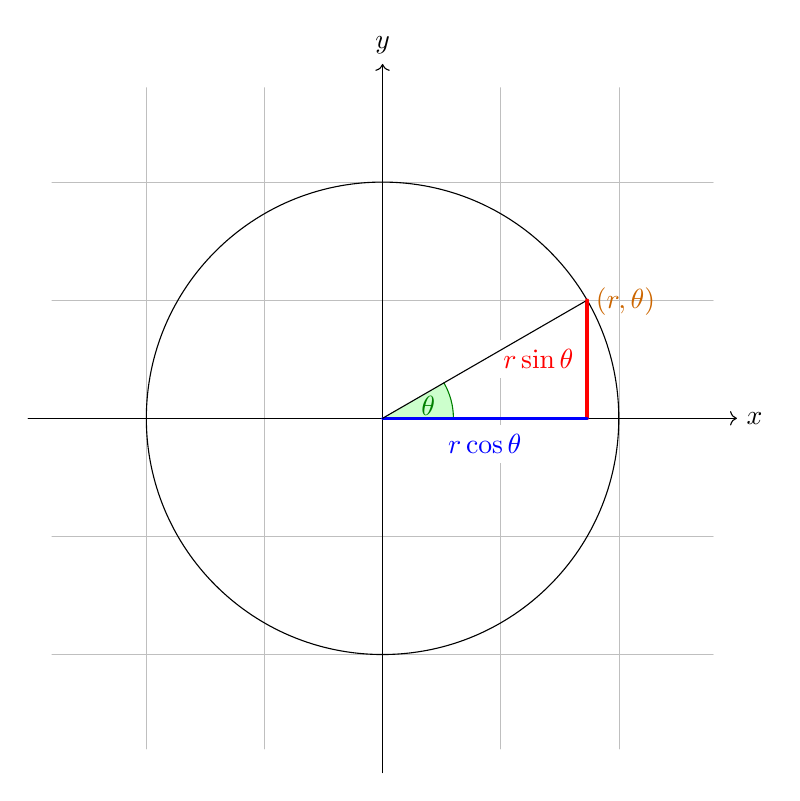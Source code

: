 % -*- root: Aflevering2.tex -*-
\begin{tikzpicture}[scale=3,cap=round]
  % Local definitions
  \def\costhirty{0.866}

  % Colors
  \colorlet{anglecolor}{green!50!black}
  \colorlet{sincolor}{red}
  \colorlet{tancolor}{orange!80!black}
  \colorlet{coscolor}{blue}

  % Styles
  \tikzstyle{axes}=[]
  \tikzstyle{important line}=[very thick]
  \tikzstyle{information text}=[rounded corners,fill=red!10,inner sep=1ex]

  % The graphic
  \draw[style=help lines,step=0.5cm,color=lightgray] (-1.4,-1.4) grid (1.4,1.4);

  \draw (0,0) circle (1cm);

  \begin{scope}[style=axes]
    \draw[->] (-1.5,0) -- (1.5,0) node[right] {$x$};
    \draw[->] (0,-1.5) -- (0,1.5) node[above] {$y$};


  \end{scope}

  \filldraw[fill=green!20,draw=anglecolor] (0,0) -- (3mm,0pt) arc(0:30:3mm);
  \draw (15:2mm) node[anglecolor] {\(\theta\) };

  \draw[style=important line,sincolor]
    (30:1cm) -- node[left=1pt,fill=white] {\(r\sin \theta\) } +(0,-.5);

  \draw[style=important line,coscolor]
    (0,0) -- node[below=2pt,fill=white] {\(r\cos \theta\) } (\costhirty,0);

  \draw[style=important line,tancolor]  (intersection of 0,0--30:1cm and 1,0--0.71,1) node[above,right]{\((r,\theta)\) } coordinate (t);

  \draw (0,0) -- (t);


\end{tikzpicture}